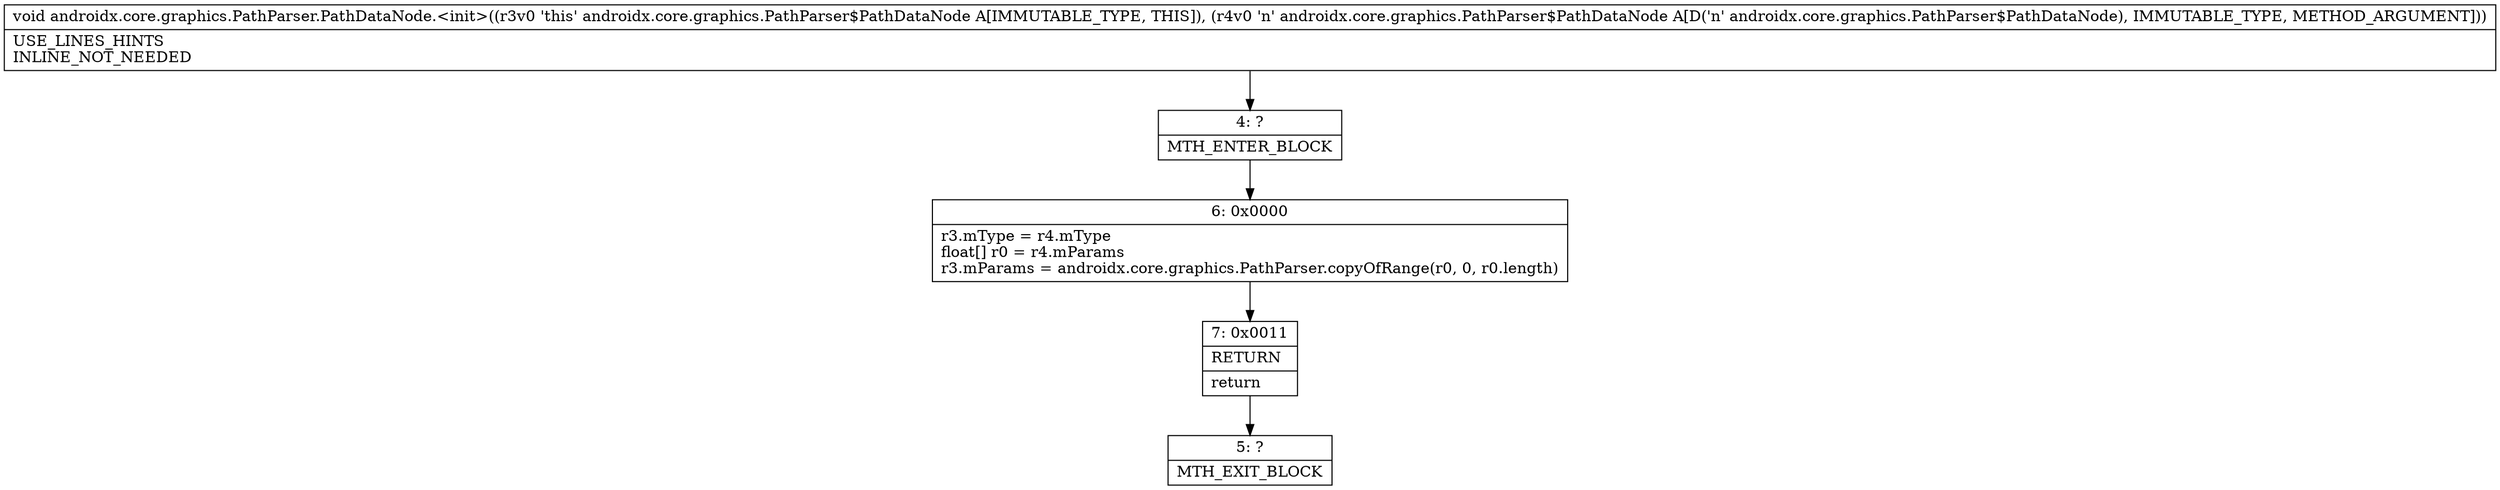digraph "CFG forandroidx.core.graphics.PathParser.PathDataNode.\<init\>(Landroidx\/core\/graphics\/PathParser$PathDataNode;)V" {
Node_4 [shape=record,label="{4\:\ ?|MTH_ENTER_BLOCK\l}"];
Node_6 [shape=record,label="{6\:\ 0x0000|r3.mType = r4.mType\lfloat[] r0 = r4.mParams\lr3.mParams = androidx.core.graphics.PathParser.copyOfRange(r0, 0, r0.length)\l}"];
Node_7 [shape=record,label="{7\:\ 0x0011|RETURN\l|return\l}"];
Node_5 [shape=record,label="{5\:\ ?|MTH_EXIT_BLOCK\l}"];
MethodNode[shape=record,label="{void androidx.core.graphics.PathParser.PathDataNode.\<init\>((r3v0 'this' androidx.core.graphics.PathParser$PathDataNode A[IMMUTABLE_TYPE, THIS]), (r4v0 'n' androidx.core.graphics.PathParser$PathDataNode A[D('n' androidx.core.graphics.PathParser$PathDataNode), IMMUTABLE_TYPE, METHOD_ARGUMENT]))  | USE_LINES_HINTS\lINLINE_NOT_NEEDED\l}"];
MethodNode -> Node_4;Node_4 -> Node_6;
Node_6 -> Node_7;
Node_7 -> Node_5;
}

